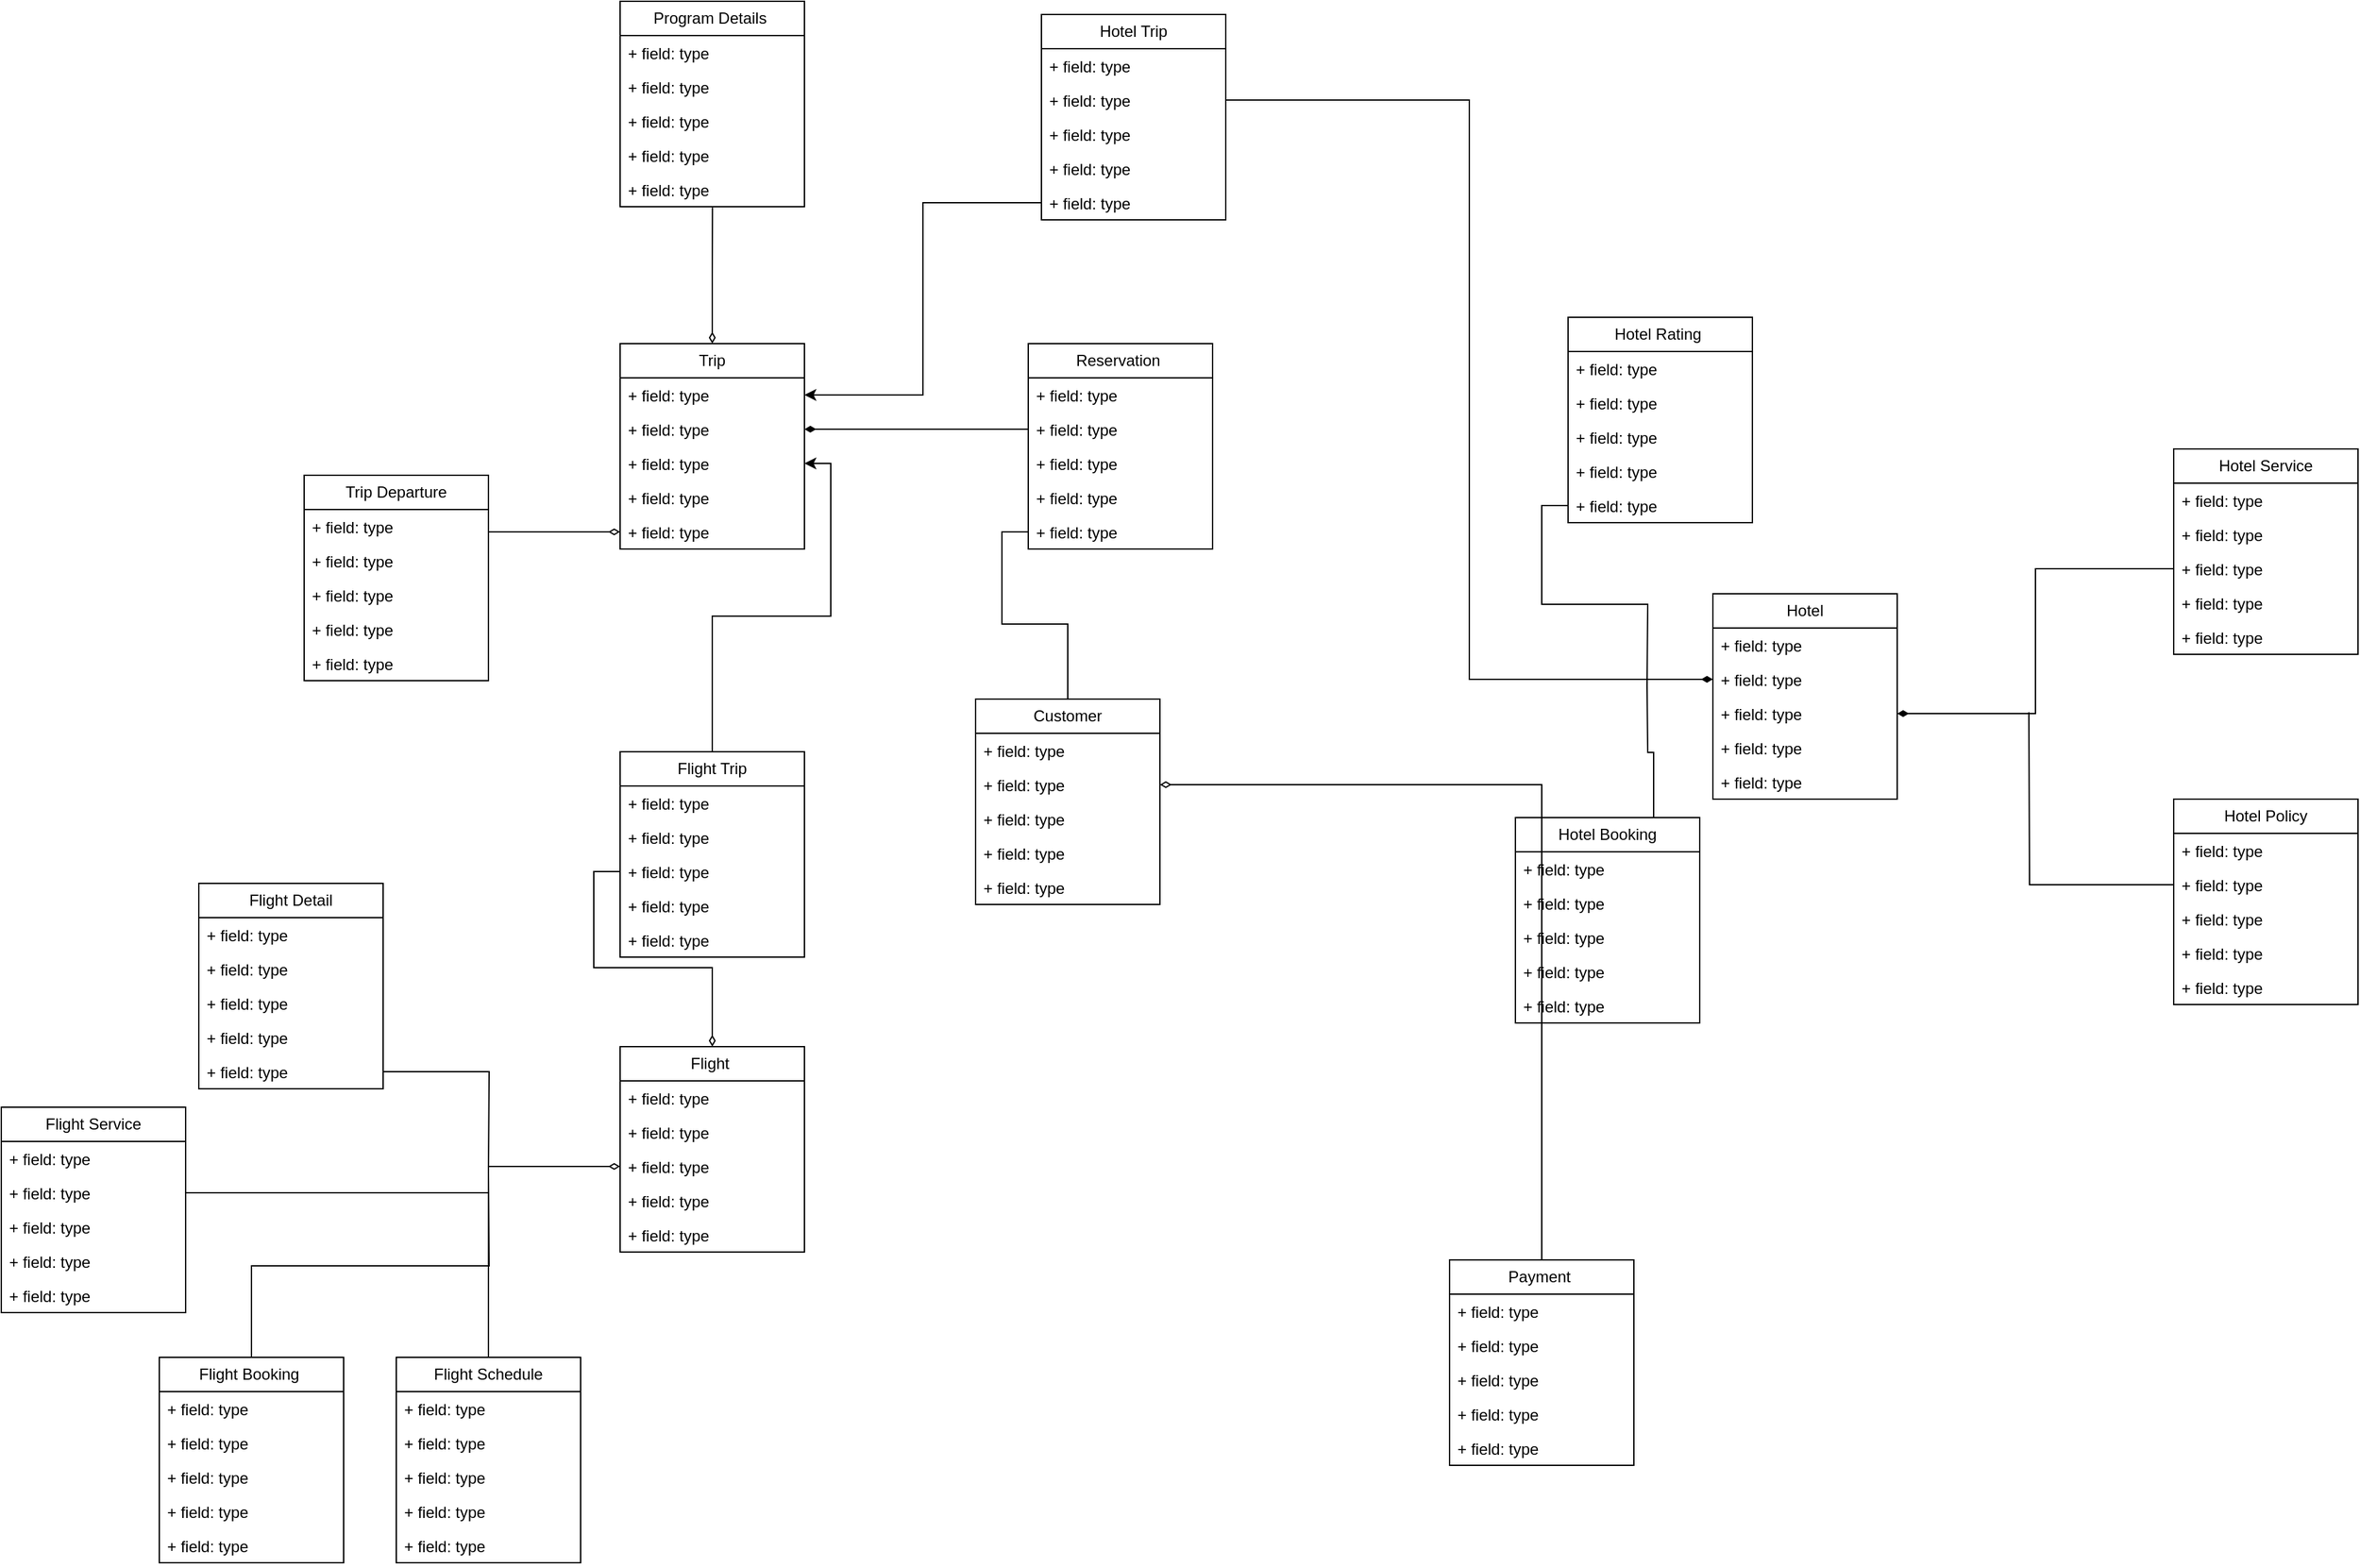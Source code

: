 <mxfile version="24.7.17">
  <diagram name="Page-1" id="XAzfdvRKxMqADVPigdxA">
    <mxGraphModel dx="4411" dy="1583" grid="1" gridSize="10" guides="1" tooltips="1" connect="1" arrows="1" fold="1" page="1" pageScale="1" pageWidth="850" pageHeight="1100" math="0" shadow="0">
      <root>
        <mxCell id="0" />
        <mxCell id="1" parent="0" />
        <mxCell id="RdfMwzU2SmDmF-A31WhD-36" style="edgeStyle=orthogonalEdgeStyle;rounded=0;orthogonalLoop=1;jettySize=auto;html=1;exitX=1;exitY=0.5;exitDx=0;exitDy=0;entryX=1;entryY=0.5;entryDx=0;entryDy=0;" parent="1" edge="1">
          <mxGeometry relative="1" as="geometry">
            <mxPoint x="190" y="120.0" as="targetPoint" />
            <Array as="points">
              <mxPoint x="560" y="300" />
              <mxPoint x="560" y="120" />
            </Array>
          </mxGeometry>
        </mxCell>
        <mxCell id="PqqIBDj1YlnKyvbkAwtZ-1" value="Hotel Rating&amp;nbsp;" style="swimlane;fontStyle=0;childLayout=stackLayout;horizontal=1;startSize=26;fillColor=none;horizontalStack=0;resizeParent=1;resizeParentMax=0;resizeLast=0;collapsible=1;marginBottom=0;whiteSpace=wrap;html=1;strokeColor=default;" parent="1" vertex="1">
          <mxGeometry x="70" y="390" width="140" height="156" as="geometry" />
        </mxCell>
        <mxCell id="PqqIBDj1YlnKyvbkAwtZ-2" value="+ field: type" style="text;strokeColor=none;fillColor=none;align=left;verticalAlign=top;spacingLeft=4;spacingRight=4;overflow=hidden;rotatable=0;points=[[0,0.5],[1,0.5]];portConstraint=eastwest;whiteSpace=wrap;html=1;" parent="PqqIBDj1YlnKyvbkAwtZ-1" vertex="1">
          <mxGeometry y="26" width="140" height="26" as="geometry" />
        </mxCell>
        <mxCell id="PqqIBDj1YlnKyvbkAwtZ-3" value="+ field: type" style="text;strokeColor=none;fillColor=none;align=left;verticalAlign=top;spacingLeft=4;spacingRight=4;overflow=hidden;rotatable=0;points=[[0,0.5],[1,0.5]];portConstraint=eastwest;whiteSpace=wrap;html=1;" parent="PqqIBDj1YlnKyvbkAwtZ-1" vertex="1">
          <mxGeometry y="52" width="140" height="26" as="geometry" />
        </mxCell>
        <mxCell id="PqqIBDj1YlnKyvbkAwtZ-4" value="+ field: type" style="text;strokeColor=none;fillColor=none;align=left;verticalAlign=top;spacingLeft=4;spacingRight=4;overflow=hidden;rotatable=0;points=[[0,0.5],[1,0.5]];portConstraint=eastwest;whiteSpace=wrap;html=1;" parent="PqqIBDj1YlnKyvbkAwtZ-1" vertex="1">
          <mxGeometry y="78" width="140" height="26" as="geometry" />
        </mxCell>
        <mxCell id="PqqIBDj1YlnKyvbkAwtZ-5" value="+ field: type" style="text;strokeColor=none;fillColor=none;align=left;verticalAlign=top;spacingLeft=4;spacingRight=4;overflow=hidden;rotatable=0;points=[[0,0.5],[1,0.5]];portConstraint=eastwest;whiteSpace=wrap;html=1;" parent="PqqIBDj1YlnKyvbkAwtZ-1" vertex="1">
          <mxGeometry y="104" width="140" height="26" as="geometry" />
        </mxCell>
        <mxCell id="PqqIBDj1YlnKyvbkAwtZ-122" style="edgeStyle=orthogonalEdgeStyle;rounded=0;orthogonalLoop=1;jettySize=auto;html=1;exitX=0;exitY=0.5;exitDx=0;exitDy=0;endArrow=none;endFill=0;jumpSize=3;endSize=4;startSize=5;" parent="PqqIBDj1YlnKyvbkAwtZ-1" source="PqqIBDj1YlnKyvbkAwtZ-7" edge="1">
          <mxGeometry relative="1" as="geometry">
            <mxPoint x="60" y="280" as="targetPoint" />
          </mxGeometry>
        </mxCell>
        <mxCell id="PqqIBDj1YlnKyvbkAwtZ-7" value="+ field: type" style="text;strokeColor=none;fillColor=none;align=left;verticalAlign=top;spacingLeft=4;spacingRight=4;overflow=hidden;rotatable=0;points=[[0,0.5],[1,0.5]];portConstraint=eastwest;whiteSpace=wrap;html=1;" parent="PqqIBDj1YlnKyvbkAwtZ-1" vertex="1">
          <mxGeometry y="130" width="140" height="26" as="geometry" />
        </mxCell>
        <mxCell id="BVlXWKhXn2M1NBHhUhzh-17" style="edgeStyle=orthogonalEdgeStyle;rounded=0;orthogonalLoop=1;jettySize=auto;html=1;exitX=0.5;exitY=0;exitDx=0;exitDy=0;entryX=0;entryY=0.5;entryDx=0;entryDy=0;endArrow=diamondThin;endFill=0;" edge="1" parent="1" source="PqqIBDj1YlnKyvbkAwtZ-8" target="PqqIBDj1YlnKyvbkAwtZ-53">
          <mxGeometry relative="1" as="geometry" />
        </mxCell>
        <mxCell id="PqqIBDj1YlnKyvbkAwtZ-8" value="Flight Schedule" style="swimlane;fontStyle=0;childLayout=stackLayout;horizontal=1;startSize=26;fillColor=none;horizontalStack=0;resizeParent=1;resizeParentMax=0;resizeLast=0;collapsible=1;marginBottom=0;whiteSpace=wrap;html=1;" parent="1" vertex="1">
          <mxGeometry x="-820" y="1180" width="140" height="156" as="geometry" />
        </mxCell>
        <mxCell id="PqqIBDj1YlnKyvbkAwtZ-9" value="+ field: type" style="text;strokeColor=none;fillColor=none;align=left;verticalAlign=top;spacingLeft=4;spacingRight=4;overflow=hidden;rotatable=0;points=[[0,0.5],[1,0.5]];portConstraint=eastwest;whiteSpace=wrap;html=1;" parent="PqqIBDj1YlnKyvbkAwtZ-8" vertex="1">
          <mxGeometry y="26" width="140" height="26" as="geometry" />
        </mxCell>
        <mxCell id="PqqIBDj1YlnKyvbkAwtZ-10" value="+ field: type" style="text;strokeColor=none;fillColor=none;align=left;verticalAlign=top;spacingLeft=4;spacingRight=4;overflow=hidden;rotatable=0;points=[[0,0.5],[1,0.5]];portConstraint=eastwest;whiteSpace=wrap;html=1;" parent="PqqIBDj1YlnKyvbkAwtZ-8" vertex="1">
          <mxGeometry y="52" width="140" height="26" as="geometry" />
        </mxCell>
        <mxCell id="PqqIBDj1YlnKyvbkAwtZ-11" value="+ field: type" style="text;strokeColor=none;fillColor=none;align=left;verticalAlign=top;spacingLeft=4;spacingRight=4;overflow=hidden;rotatable=0;points=[[0,0.5],[1,0.5]];portConstraint=eastwest;whiteSpace=wrap;html=1;" parent="PqqIBDj1YlnKyvbkAwtZ-8" vertex="1">
          <mxGeometry y="78" width="140" height="26" as="geometry" />
        </mxCell>
        <mxCell id="PqqIBDj1YlnKyvbkAwtZ-12" value="+ field: type" style="text;strokeColor=none;fillColor=none;align=left;verticalAlign=top;spacingLeft=4;spacingRight=4;overflow=hidden;rotatable=0;points=[[0,0.5],[1,0.5]];portConstraint=eastwest;whiteSpace=wrap;html=1;" parent="PqqIBDj1YlnKyvbkAwtZ-8" vertex="1">
          <mxGeometry y="104" width="140" height="26" as="geometry" />
        </mxCell>
        <mxCell id="PqqIBDj1YlnKyvbkAwtZ-13" value="+ field: type" style="text;strokeColor=none;fillColor=none;align=left;verticalAlign=top;spacingLeft=4;spacingRight=4;overflow=hidden;rotatable=0;points=[[0,0.5],[1,0.5]];portConstraint=eastwest;whiteSpace=wrap;html=1;" parent="PqqIBDj1YlnKyvbkAwtZ-8" vertex="1">
          <mxGeometry y="130" width="140" height="26" as="geometry" />
        </mxCell>
        <mxCell id="PqqIBDj1YlnKyvbkAwtZ-14" value="Hotel" style="swimlane;fontStyle=0;childLayout=stackLayout;horizontal=1;startSize=26;fillColor=none;horizontalStack=0;resizeParent=1;resizeParentMax=0;resizeLast=0;collapsible=1;marginBottom=0;whiteSpace=wrap;html=1;" parent="1" vertex="1">
          <mxGeometry x="180" y="600" width="140" height="156" as="geometry" />
        </mxCell>
        <mxCell id="PqqIBDj1YlnKyvbkAwtZ-15" value="+ field: type" style="text;strokeColor=none;fillColor=none;align=left;verticalAlign=top;spacingLeft=4;spacingRight=4;overflow=hidden;rotatable=0;points=[[0,0.5],[1,0.5]];portConstraint=eastwest;whiteSpace=wrap;html=1;" parent="PqqIBDj1YlnKyvbkAwtZ-14" vertex="1">
          <mxGeometry y="26" width="140" height="26" as="geometry" />
        </mxCell>
        <mxCell id="PqqIBDj1YlnKyvbkAwtZ-16" value="+ field: type" style="text;strokeColor=none;fillColor=none;align=left;verticalAlign=top;spacingLeft=4;spacingRight=4;overflow=hidden;rotatable=0;points=[[0,0.5],[1,0.5]];portConstraint=eastwest;whiteSpace=wrap;html=1;" parent="PqqIBDj1YlnKyvbkAwtZ-14" vertex="1">
          <mxGeometry y="52" width="140" height="26" as="geometry" />
        </mxCell>
        <mxCell id="PqqIBDj1YlnKyvbkAwtZ-17" value="+ field: type" style="text;strokeColor=none;fillColor=none;align=left;verticalAlign=top;spacingLeft=4;spacingRight=4;overflow=hidden;rotatable=0;points=[[0,0.5],[1,0.5]];portConstraint=eastwest;whiteSpace=wrap;html=1;" parent="PqqIBDj1YlnKyvbkAwtZ-14" vertex="1">
          <mxGeometry y="78" width="140" height="26" as="geometry" />
        </mxCell>
        <mxCell id="PqqIBDj1YlnKyvbkAwtZ-18" value="+ field: type" style="text;strokeColor=none;fillColor=none;align=left;verticalAlign=top;spacingLeft=4;spacingRight=4;overflow=hidden;rotatable=0;points=[[0,0.5],[1,0.5]];portConstraint=eastwest;whiteSpace=wrap;html=1;" parent="PqqIBDj1YlnKyvbkAwtZ-14" vertex="1">
          <mxGeometry y="104" width="140" height="26" as="geometry" />
        </mxCell>
        <mxCell id="PqqIBDj1YlnKyvbkAwtZ-19" value="+ field: type" style="text;strokeColor=none;fillColor=none;align=left;verticalAlign=top;spacingLeft=4;spacingRight=4;overflow=hidden;rotatable=0;points=[[0,0.5],[1,0.5]];portConstraint=eastwest;whiteSpace=wrap;html=1;" parent="PqqIBDj1YlnKyvbkAwtZ-14" vertex="1">
          <mxGeometry y="130" width="140" height="26" as="geometry" />
        </mxCell>
        <mxCell id="PqqIBDj1YlnKyvbkAwtZ-127" style="edgeStyle=orthogonalEdgeStyle;rounded=0;orthogonalLoop=1;jettySize=auto;html=1;entryX=1;entryY=0.5;entryDx=0;entryDy=0;endArrow=diamondThin;endFill=0;" parent="1" source="PqqIBDj1YlnKyvbkAwtZ-20" target="PqqIBDj1YlnKyvbkAwtZ-46" edge="1">
          <mxGeometry relative="1" as="geometry" />
        </mxCell>
        <mxCell id="PqqIBDj1YlnKyvbkAwtZ-20" value="Payment&amp;nbsp;" style="swimlane;fontStyle=0;childLayout=stackLayout;horizontal=1;startSize=26;fillColor=none;horizontalStack=0;resizeParent=1;resizeParentMax=0;resizeLast=0;collapsible=1;marginBottom=0;whiteSpace=wrap;html=1;" parent="1" vertex="1">
          <mxGeometry x="-20" y="1106" width="140" height="156" as="geometry" />
        </mxCell>
        <mxCell id="PqqIBDj1YlnKyvbkAwtZ-21" value="+ field: type" style="text;strokeColor=none;fillColor=none;align=left;verticalAlign=top;spacingLeft=4;spacingRight=4;overflow=hidden;rotatable=0;points=[[0,0.5],[1,0.5]];portConstraint=eastwest;whiteSpace=wrap;html=1;" parent="PqqIBDj1YlnKyvbkAwtZ-20" vertex="1">
          <mxGeometry y="26" width="140" height="26" as="geometry" />
        </mxCell>
        <mxCell id="PqqIBDj1YlnKyvbkAwtZ-22" value="+ field: type" style="text;strokeColor=none;fillColor=none;align=left;verticalAlign=top;spacingLeft=4;spacingRight=4;overflow=hidden;rotatable=0;points=[[0,0.5],[1,0.5]];portConstraint=eastwest;whiteSpace=wrap;html=1;" parent="PqqIBDj1YlnKyvbkAwtZ-20" vertex="1">
          <mxGeometry y="52" width="140" height="26" as="geometry" />
        </mxCell>
        <mxCell id="PqqIBDj1YlnKyvbkAwtZ-23" value="+ field: type" style="text;strokeColor=none;fillColor=none;align=left;verticalAlign=top;spacingLeft=4;spacingRight=4;overflow=hidden;rotatable=0;points=[[0,0.5],[1,0.5]];portConstraint=eastwest;whiteSpace=wrap;html=1;" parent="PqqIBDj1YlnKyvbkAwtZ-20" vertex="1">
          <mxGeometry y="78" width="140" height="26" as="geometry" />
        </mxCell>
        <mxCell id="PqqIBDj1YlnKyvbkAwtZ-24" value="+ field: type" style="text;strokeColor=none;fillColor=none;align=left;verticalAlign=top;spacingLeft=4;spacingRight=4;overflow=hidden;rotatable=0;points=[[0,0.5],[1,0.5]];portConstraint=eastwest;whiteSpace=wrap;html=1;" parent="PqqIBDj1YlnKyvbkAwtZ-20" vertex="1">
          <mxGeometry y="104" width="140" height="26" as="geometry" />
        </mxCell>
        <mxCell id="PqqIBDj1YlnKyvbkAwtZ-25" value="+ field: type" style="text;strokeColor=none;fillColor=none;align=left;verticalAlign=top;spacingLeft=4;spacingRight=4;overflow=hidden;rotatable=0;points=[[0,0.5],[1,0.5]];portConstraint=eastwest;whiteSpace=wrap;html=1;" parent="PqqIBDj1YlnKyvbkAwtZ-20" vertex="1">
          <mxGeometry y="130" width="140" height="26" as="geometry" />
        </mxCell>
        <mxCell id="PqqIBDj1YlnKyvbkAwtZ-26" value="Trip" style="swimlane;fontStyle=0;childLayout=stackLayout;horizontal=1;startSize=26;fillColor=none;horizontalStack=0;resizeParent=1;resizeParentMax=0;resizeLast=0;collapsible=1;marginBottom=0;whiteSpace=wrap;html=1;" parent="1" vertex="1">
          <mxGeometry x="-650" y="410" width="140" height="156" as="geometry" />
        </mxCell>
        <mxCell id="PqqIBDj1YlnKyvbkAwtZ-27" value="+ field: type" style="text;strokeColor=none;fillColor=none;align=left;verticalAlign=top;spacingLeft=4;spacingRight=4;overflow=hidden;rotatable=0;points=[[0,0.5],[1,0.5]];portConstraint=eastwest;whiteSpace=wrap;html=1;" parent="PqqIBDj1YlnKyvbkAwtZ-26" vertex="1">
          <mxGeometry y="26" width="140" height="26" as="geometry" />
        </mxCell>
        <mxCell id="PqqIBDj1YlnKyvbkAwtZ-28" value="+ field: type" style="text;strokeColor=none;fillColor=none;align=left;verticalAlign=top;spacingLeft=4;spacingRight=4;overflow=hidden;rotatable=0;points=[[0,0.5],[1,0.5]];portConstraint=eastwest;whiteSpace=wrap;html=1;" parent="PqqIBDj1YlnKyvbkAwtZ-26" vertex="1">
          <mxGeometry y="52" width="140" height="26" as="geometry" />
        </mxCell>
        <mxCell id="PqqIBDj1YlnKyvbkAwtZ-29" value="+ field: type" style="text;strokeColor=none;fillColor=none;align=left;verticalAlign=top;spacingLeft=4;spacingRight=4;overflow=hidden;rotatable=0;points=[[0,0.5],[1,0.5]];portConstraint=eastwest;whiteSpace=wrap;html=1;" parent="PqqIBDj1YlnKyvbkAwtZ-26" vertex="1">
          <mxGeometry y="78" width="140" height="26" as="geometry" />
        </mxCell>
        <mxCell id="PqqIBDj1YlnKyvbkAwtZ-30" value="+ field: type" style="text;strokeColor=none;fillColor=none;align=left;verticalAlign=top;spacingLeft=4;spacingRight=4;overflow=hidden;rotatable=0;points=[[0,0.5],[1,0.5]];portConstraint=eastwest;whiteSpace=wrap;html=1;" parent="PqqIBDj1YlnKyvbkAwtZ-26" vertex="1">
          <mxGeometry y="104" width="140" height="26" as="geometry" />
        </mxCell>
        <mxCell id="PqqIBDj1YlnKyvbkAwtZ-31" value="+ field: type" style="text;strokeColor=none;fillColor=none;align=left;verticalAlign=top;spacingLeft=4;spacingRight=4;overflow=hidden;rotatable=0;points=[[0,0.5],[1,0.5]];portConstraint=eastwest;whiteSpace=wrap;html=1;" parent="PqqIBDj1YlnKyvbkAwtZ-26" vertex="1">
          <mxGeometry y="130" width="140" height="26" as="geometry" />
        </mxCell>
        <mxCell id="PqqIBDj1YlnKyvbkAwtZ-32" value="Reservation&amp;nbsp;" style="swimlane;fontStyle=0;childLayout=stackLayout;horizontal=1;startSize=26;fillColor=none;horizontalStack=0;resizeParent=1;resizeParentMax=0;resizeLast=0;collapsible=1;marginBottom=0;whiteSpace=wrap;html=1;" parent="1" vertex="1">
          <mxGeometry x="-340" y="410" width="140" height="156" as="geometry" />
        </mxCell>
        <mxCell id="PqqIBDj1YlnKyvbkAwtZ-33" value="+ field: type" style="text;strokeColor=none;fillColor=none;align=left;verticalAlign=top;spacingLeft=4;spacingRight=4;overflow=hidden;rotatable=0;points=[[0,0.5],[1,0.5]];portConstraint=eastwest;whiteSpace=wrap;html=1;" parent="PqqIBDj1YlnKyvbkAwtZ-32" vertex="1">
          <mxGeometry y="26" width="140" height="26" as="geometry" />
        </mxCell>
        <mxCell id="PqqIBDj1YlnKyvbkAwtZ-34" value="+ field: type" style="text;strokeColor=none;fillColor=none;align=left;verticalAlign=top;spacingLeft=4;spacingRight=4;overflow=hidden;rotatable=0;points=[[0,0.5],[1,0.5]];portConstraint=eastwest;whiteSpace=wrap;html=1;" parent="PqqIBDj1YlnKyvbkAwtZ-32" vertex="1">
          <mxGeometry y="52" width="140" height="26" as="geometry" />
        </mxCell>
        <mxCell id="PqqIBDj1YlnKyvbkAwtZ-35" value="+ field: type" style="text;strokeColor=none;fillColor=none;align=left;verticalAlign=top;spacingLeft=4;spacingRight=4;overflow=hidden;rotatable=0;points=[[0,0.5],[1,0.5]];portConstraint=eastwest;whiteSpace=wrap;html=1;" parent="PqqIBDj1YlnKyvbkAwtZ-32" vertex="1">
          <mxGeometry y="78" width="140" height="26" as="geometry" />
        </mxCell>
        <mxCell id="PqqIBDj1YlnKyvbkAwtZ-36" value="+ field: type" style="text;strokeColor=none;fillColor=none;align=left;verticalAlign=top;spacingLeft=4;spacingRight=4;overflow=hidden;rotatable=0;points=[[0,0.5],[1,0.5]];portConstraint=eastwest;whiteSpace=wrap;html=1;" parent="PqqIBDj1YlnKyvbkAwtZ-32" vertex="1">
          <mxGeometry y="104" width="140" height="26" as="geometry" />
        </mxCell>
        <mxCell id="PqqIBDj1YlnKyvbkAwtZ-37" value="+ field: type" style="text;strokeColor=none;fillColor=none;align=left;verticalAlign=top;spacingLeft=4;spacingRight=4;overflow=hidden;rotatable=0;points=[[0,0.5],[1,0.5]];portConstraint=eastwest;whiteSpace=wrap;html=1;" parent="PqqIBDj1YlnKyvbkAwtZ-32" vertex="1">
          <mxGeometry y="130" width="140" height="26" as="geometry" />
        </mxCell>
        <mxCell id="PqqIBDj1YlnKyvbkAwtZ-38" value="Program Details&amp;nbsp;" style="swimlane;fontStyle=0;childLayout=stackLayout;horizontal=1;startSize=26;fillColor=none;horizontalStack=0;resizeParent=1;resizeParentMax=0;resizeLast=0;collapsible=1;marginBottom=0;whiteSpace=wrap;html=1;" parent="1" vertex="1">
          <mxGeometry x="-650" y="150" width="140" height="156" as="geometry" />
        </mxCell>
        <mxCell id="PqqIBDj1YlnKyvbkAwtZ-39" value="+ field: type" style="text;strokeColor=none;fillColor=none;align=left;verticalAlign=top;spacingLeft=4;spacingRight=4;overflow=hidden;rotatable=0;points=[[0,0.5],[1,0.5]];portConstraint=eastwest;whiteSpace=wrap;html=1;" parent="PqqIBDj1YlnKyvbkAwtZ-38" vertex="1">
          <mxGeometry y="26" width="140" height="26" as="geometry" />
        </mxCell>
        <mxCell id="PqqIBDj1YlnKyvbkAwtZ-40" value="+ field: type" style="text;strokeColor=none;fillColor=none;align=left;verticalAlign=top;spacingLeft=4;spacingRight=4;overflow=hidden;rotatable=0;points=[[0,0.5],[1,0.5]];portConstraint=eastwest;whiteSpace=wrap;html=1;" parent="PqqIBDj1YlnKyvbkAwtZ-38" vertex="1">
          <mxGeometry y="52" width="140" height="26" as="geometry" />
        </mxCell>
        <mxCell id="PqqIBDj1YlnKyvbkAwtZ-41" value="+ field: type" style="text;strokeColor=none;fillColor=none;align=left;verticalAlign=top;spacingLeft=4;spacingRight=4;overflow=hidden;rotatable=0;points=[[0,0.5],[1,0.5]];portConstraint=eastwest;whiteSpace=wrap;html=1;" parent="PqqIBDj1YlnKyvbkAwtZ-38" vertex="1">
          <mxGeometry y="78" width="140" height="26" as="geometry" />
        </mxCell>
        <mxCell id="PqqIBDj1YlnKyvbkAwtZ-42" value="+ field: type" style="text;strokeColor=none;fillColor=none;align=left;verticalAlign=top;spacingLeft=4;spacingRight=4;overflow=hidden;rotatable=0;points=[[0,0.5],[1,0.5]];portConstraint=eastwest;whiteSpace=wrap;html=1;" parent="PqqIBDj1YlnKyvbkAwtZ-38" vertex="1">
          <mxGeometry y="104" width="140" height="26" as="geometry" />
        </mxCell>
        <mxCell id="PqqIBDj1YlnKyvbkAwtZ-43" value="+ field: type" style="text;strokeColor=none;fillColor=none;align=left;verticalAlign=top;spacingLeft=4;spacingRight=4;overflow=hidden;rotatable=0;points=[[0,0.5],[1,0.5]];portConstraint=eastwest;whiteSpace=wrap;html=1;" parent="PqqIBDj1YlnKyvbkAwtZ-38" vertex="1">
          <mxGeometry y="130" width="140" height="26" as="geometry" />
        </mxCell>
        <mxCell id="PqqIBDj1YlnKyvbkAwtZ-44" value="Customer" style="swimlane;fontStyle=0;childLayout=stackLayout;horizontal=1;startSize=26;fillColor=none;horizontalStack=0;resizeParent=1;resizeParentMax=0;resizeLast=0;collapsible=1;marginBottom=0;whiteSpace=wrap;html=1;" parent="1" vertex="1">
          <mxGeometry x="-380" y="680" width="140" height="156" as="geometry" />
        </mxCell>
        <mxCell id="PqqIBDj1YlnKyvbkAwtZ-45" value="+ field: type" style="text;strokeColor=none;fillColor=none;align=left;verticalAlign=top;spacingLeft=4;spacingRight=4;overflow=hidden;rotatable=0;points=[[0,0.5],[1,0.5]];portConstraint=eastwest;whiteSpace=wrap;html=1;" parent="PqqIBDj1YlnKyvbkAwtZ-44" vertex="1">
          <mxGeometry y="26" width="140" height="26" as="geometry" />
        </mxCell>
        <mxCell id="PqqIBDj1YlnKyvbkAwtZ-46" value="+ field: type" style="text;strokeColor=none;fillColor=none;align=left;verticalAlign=top;spacingLeft=4;spacingRight=4;overflow=hidden;rotatable=0;points=[[0,0.5],[1,0.5]];portConstraint=eastwest;whiteSpace=wrap;html=1;" parent="PqqIBDj1YlnKyvbkAwtZ-44" vertex="1">
          <mxGeometry y="52" width="140" height="26" as="geometry" />
        </mxCell>
        <mxCell id="PqqIBDj1YlnKyvbkAwtZ-47" value="+ field: type" style="text;strokeColor=none;fillColor=none;align=left;verticalAlign=top;spacingLeft=4;spacingRight=4;overflow=hidden;rotatable=0;points=[[0,0.5],[1,0.5]];portConstraint=eastwest;whiteSpace=wrap;html=1;" parent="PqqIBDj1YlnKyvbkAwtZ-44" vertex="1">
          <mxGeometry y="78" width="140" height="26" as="geometry" />
        </mxCell>
        <mxCell id="PqqIBDj1YlnKyvbkAwtZ-48" value="+ field: type" style="text;strokeColor=none;fillColor=none;align=left;verticalAlign=top;spacingLeft=4;spacingRight=4;overflow=hidden;rotatable=0;points=[[0,0.5],[1,0.5]];portConstraint=eastwest;whiteSpace=wrap;html=1;" parent="PqqIBDj1YlnKyvbkAwtZ-44" vertex="1">
          <mxGeometry y="104" width="140" height="26" as="geometry" />
        </mxCell>
        <mxCell id="PqqIBDj1YlnKyvbkAwtZ-49" value="+ field: type" style="text;strokeColor=none;fillColor=none;align=left;verticalAlign=top;spacingLeft=4;spacingRight=4;overflow=hidden;rotatable=0;points=[[0,0.5],[1,0.5]];portConstraint=eastwest;whiteSpace=wrap;html=1;" parent="PqqIBDj1YlnKyvbkAwtZ-44" vertex="1">
          <mxGeometry y="130" width="140" height="26" as="geometry" />
        </mxCell>
        <mxCell id="PqqIBDj1YlnKyvbkAwtZ-50" value="Flight&amp;nbsp;" style="swimlane;fontStyle=0;childLayout=stackLayout;horizontal=1;startSize=26;fillColor=none;horizontalStack=0;resizeParent=1;resizeParentMax=0;resizeLast=0;collapsible=1;marginBottom=0;whiteSpace=wrap;html=1;" parent="1" vertex="1">
          <mxGeometry x="-650" y="944" width="140" height="156" as="geometry" />
        </mxCell>
        <mxCell id="PqqIBDj1YlnKyvbkAwtZ-51" value="+ field: type" style="text;strokeColor=none;fillColor=none;align=left;verticalAlign=top;spacingLeft=4;spacingRight=4;overflow=hidden;rotatable=0;points=[[0,0.5],[1,0.5]];portConstraint=eastwest;whiteSpace=wrap;html=1;" parent="PqqIBDj1YlnKyvbkAwtZ-50" vertex="1">
          <mxGeometry y="26" width="140" height="26" as="geometry" />
        </mxCell>
        <mxCell id="PqqIBDj1YlnKyvbkAwtZ-52" value="+ field: type" style="text;strokeColor=none;fillColor=none;align=left;verticalAlign=top;spacingLeft=4;spacingRight=4;overflow=hidden;rotatable=0;points=[[0,0.5],[1,0.5]];portConstraint=eastwest;whiteSpace=wrap;html=1;" parent="PqqIBDj1YlnKyvbkAwtZ-50" vertex="1">
          <mxGeometry y="52" width="140" height="26" as="geometry" />
        </mxCell>
        <mxCell id="PqqIBDj1YlnKyvbkAwtZ-53" value="+ field: type" style="text;strokeColor=none;fillColor=none;align=left;verticalAlign=top;spacingLeft=4;spacingRight=4;overflow=hidden;rotatable=0;points=[[0,0.5],[1,0.5]];portConstraint=eastwest;whiteSpace=wrap;html=1;" parent="PqqIBDj1YlnKyvbkAwtZ-50" vertex="1">
          <mxGeometry y="78" width="140" height="26" as="geometry" />
        </mxCell>
        <mxCell id="PqqIBDj1YlnKyvbkAwtZ-54" value="+ field: type" style="text;strokeColor=none;fillColor=none;align=left;verticalAlign=top;spacingLeft=4;spacingRight=4;overflow=hidden;rotatable=0;points=[[0,0.5],[1,0.5]];portConstraint=eastwest;whiteSpace=wrap;html=1;" parent="PqqIBDj1YlnKyvbkAwtZ-50" vertex="1">
          <mxGeometry y="104" width="140" height="26" as="geometry" />
        </mxCell>
        <mxCell id="PqqIBDj1YlnKyvbkAwtZ-55" value="+ field: type" style="text;strokeColor=none;fillColor=none;align=left;verticalAlign=top;spacingLeft=4;spacingRight=4;overflow=hidden;rotatable=0;points=[[0,0.5],[1,0.5]];portConstraint=eastwest;whiteSpace=wrap;html=1;" parent="PqqIBDj1YlnKyvbkAwtZ-50" vertex="1">
          <mxGeometry y="130" width="140" height="26" as="geometry" />
        </mxCell>
        <mxCell id="PqqIBDj1YlnKyvbkAwtZ-56" value="Flight Service" style="swimlane;fontStyle=0;childLayout=stackLayout;horizontal=1;startSize=26;fillColor=none;horizontalStack=0;resizeParent=1;resizeParentMax=0;resizeLast=0;collapsible=1;marginBottom=0;whiteSpace=wrap;html=1;" parent="1" vertex="1">
          <mxGeometry x="-1120" y="990" width="140" height="156" as="geometry" />
        </mxCell>
        <mxCell id="PqqIBDj1YlnKyvbkAwtZ-57" value="+ field: type" style="text;strokeColor=none;fillColor=none;align=left;verticalAlign=top;spacingLeft=4;spacingRight=4;overflow=hidden;rotatable=0;points=[[0,0.5],[1,0.5]];portConstraint=eastwest;whiteSpace=wrap;html=1;" parent="PqqIBDj1YlnKyvbkAwtZ-56" vertex="1">
          <mxGeometry y="26" width="140" height="26" as="geometry" />
        </mxCell>
        <mxCell id="BVlXWKhXn2M1NBHhUhzh-26" style="edgeStyle=orthogonalEdgeStyle;rounded=0;orthogonalLoop=1;jettySize=auto;html=1;exitX=1;exitY=0.5;exitDx=0;exitDy=0;endArrow=none;endFill=0;" edge="1" parent="PqqIBDj1YlnKyvbkAwtZ-56" source="PqqIBDj1YlnKyvbkAwtZ-58">
          <mxGeometry relative="1" as="geometry">
            <mxPoint x="370" y="65" as="targetPoint" />
          </mxGeometry>
        </mxCell>
        <mxCell id="PqqIBDj1YlnKyvbkAwtZ-58" value="+ field: type" style="text;strokeColor=none;fillColor=none;align=left;verticalAlign=top;spacingLeft=4;spacingRight=4;overflow=hidden;rotatable=0;points=[[0,0.5],[1,0.5]];portConstraint=eastwest;whiteSpace=wrap;html=1;" parent="PqqIBDj1YlnKyvbkAwtZ-56" vertex="1">
          <mxGeometry y="52" width="140" height="26" as="geometry" />
        </mxCell>
        <mxCell id="PqqIBDj1YlnKyvbkAwtZ-59" value="+ field: type" style="text;strokeColor=none;fillColor=none;align=left;verticalAlign=top;spacingLeft=4;spacingRight=4;overflow=hidden;rotatable=0;points=[[0,0.5],[1,0.5]];portConstraint=eastwest;whiteSpace=wrap;html=1;" parent="PqqIBDj1YlnKyvbkAwtZ-56" vertex="1">
          <mxGeometry y="78" width="140" height="26" as="geometry" />
        </mxCell>
        <mxCell id="PqqIBDj1YlnKyvbkAwtZ-60" value="+ field: type" style="text;strokeColor=none;fillColor=none;align=left;verticalAlign=top;spacingLeft=4;spacingRight=4;overflow=hidden;rotatable=0;points=[[0,0.5],[1,0.5]];portConstraint=eastwest;whiteSpace=wrap;html=1;" parent="PqqIBDj1YlnKyvbkAwtZ-56" vertex="1">
          <mxGeometry y="104" width="140" height="26" as="geometry" />
        </mxCell>
        <mxCell id="PqqIBDj1YlnKyvbkAwtZ-61" value="+ field: type" style="text;strokeColor=none;fillColor=none;align=left;verticalAlign=top;spacingLeft=4;spacingRight=4;overflow=hidden;rotatable=0;points=[[0,0.5],[1,0.5]];portConstraint=eastwest;whiteSpace=wrap;html=1;" parent="PqqIBDj1YlnKyvbkAwtZ-56" vertex="1">
          <mxGeometry y="130" width="140" height="26" as="geometry" />
        </mxCell>
        <mxCell id="PqqIBDj1YlnKyvbkAwtZ-62" value="Hotel Policy" style="swimlane;fontStyle=0;childLayout=stackLayout;horizontal=1;startSize=26;fillColor=none;horizontalStack=0;resizeParent=1;resizeParentMax=0;resizeLast=0;collapsible=1;marginBottom=0;whiteSpace=wrap;html=1;" parent="1" vertex="1">
          <mxGeometry x="530" y="756" width="140" height="156" as="geometry" />
        </mxCell>
        <mxCell id="PqqIBDj1YlnKyvbkAwtZ-63" value="+ field: type" style="text;strokeColor=none;fillColor=none;align=left;verticalAlign=top;spacingLeft=4;spacingRight=4;overflow=hidden;rotatable=0;points=[[0,0.5],[1,0.5]];portConstraint=eastwest;whiteSpace=wrap;html=1;" parent="PqqIBDj1YlnKyvbkAwtZ-62" vertex="1">
          <mxGeometry y="26" width="140" height="26" as="geometry" />
        </mxCell>
        <mxCell id="PqqIBDj1YlnKyvbkAwtZ-64" value="+ field: type" style="text;strokeColor=none;fillColor=none;align=left;verticalAlign=top;spacingLeft=4;spacingRight=4;overflow=hidden;rotatable=0;points=[[0,0.5],[1,0.5]];portConstraint=eastwest;whiteSpace=wrap;html=1;" parent="PqqIBDj1YlnKyvbkAwtZ-62" vertex="1">
          <mxGeometry y="52" width="140" height="26" as="geometry" />
        </mxCell>
        <mxCell id="PqqIBDj1YlnKyvbkAwtZ-65" value="+ field: type" style="text;strokeColor=none;fillColor=none;align=left;verticalAlign=top;spacingLeft=4;spacingRight=4;overflow=hidden;rotatable=0;points=[[0,0.5],[1,0.5]];portConstraint=eastwest;whiteSpace=wrap;html=1;" parent="PqqIBDj1YlnKyvbkAwtZ-62" vertex="1">
          <mxGeometry y="78" width="140" height="26" as="geometry" />
        </mxCell>
        <mxCell id="PqqIBDj1YlnKyvbkAwtZ-66" value="+ field: type" style="text;strokeColor=none;fillColor=none;align=left;verticalAlign=top;spacingLeft=4;spacingRight=4;overflow=hidden;rotatable=0;points=[[0,0.5],[1,0.5]];portConstraint=eastwest;whiteSpace=wrap;html=1;" parent="PqqIBDj1YlnKyvbkAwtZ-62" vertex="1">
          <mxGeometry y="104" width="140" height="26" as="geometry" />
        </mxCell>
        <mxCell id="PqqIBDj1YlnKyvbkAwtZ-67" value="+ field: type" style="text;strokeColor=none;fillColor=none;align=left;verticalAlign=top;spacingLeft=4;spacingRight=4;overflow=hidden;rotatable=0;points=[[0,0.5],[1,0.5]];portConstraint=eastwest;whiteSpace=wrap;html=1;" parent="PqqIBDj1YlnKyvbkAwtZ-62" vertex="1">
          <mxGeometry y="130" width="140" height="26" as="geometry" />
        </mxCell>
        <mxCell id="PqqIBDj1YlnKyvbkAwtZ-68" value="Hotel Service" style="swimlane;fontStyle=0;childLayout=stackLayout;horizontal=1;startSize=26;fillColor=none;horizontalStack=0;resizeParent=1;resizeParentMax=0;resizeLast=0;collapsible=1;marginBottom=0;whiteSpace=wrap;html=1;" parent="1" vertex="1">
          <mxGeometry x="530" y="490" width="140" height="156" as="geometry" />
        </mxCell>
        <mxCell id="PqqIBDj1YlnKyvbkAwtZ-69" value="+ field: type" style="text;strokeColor=none;fillColor=none;align=left;verticalAlign=top;spacingLeft=4;spacingRight=4;overflow=hidden;rotatable=0;points=[[0,0.5],[1,0.5]];portConstraint=eastwest;whiteSpace=wrap;html=1;" parent="PqqIBDj1YlnKyvbkAwtZ-68" vertex="1">
          <mxGeometry y="26" width="140" height="26" as="geometry" />
        </mxCell>
        <mxCell id="PqqIBDj1YlnKyvbkAwtZ-70" value="+ field: type" style="text;strokeColor=none;fillColor=none;align=left;verticalAlign=top;spacingLeft=4;spacingRight=4;overflow=hidden;rotatable=0;points=[[0,0.5],[1,0.5]];portConstraint=eastwest;whiteSpace=wrap;html=1;" parent="PqqIBDj1YlnKyvbkAwtZ-68" vertex="1">
          <mxGeometry y="52" width="140" height="26" as="geometry" />
        </mxCell>
        <mxCell id="PqqIBDj1YlnKyvbkAwtZ-71" value="+ field: type" style="text;strokeColor=none;fillColor=none;align=left;verticalAlign=top;spacingLeft=4;spacingRight=4;overflow=hidden;rotatable=0;points=[[0,0.5],[1,0.5]];portConstraint=eastwest;whiteSpace=wrap;html=1;" parent="PqqIBDj1YlnKyvbkAwtZ-68" vertex="1">
          <mxGeometry y="78" width="140" height="26" as="geometry" />
        </mxCell>
        <mxCell id="PqqIBDj1YlnKyvbkAwtZ-72" value="+ field: type" style="text;strokeColor=none;fillColor=none;align=left;verticalAlign=top;spacingLeft=4;spacingRight=4;overflow=hidden;rotatable=0;points=[[0,0.5],[1,0.5]];portConstraint=eastwest;whiteSpace=wrap;html=1;" parent="PqqIBDj1YlnKyvbkAwtZ-68" vertex="1">
          <mxGeometry y="104" width="140" height="26" as="geometry" />
        </mxCell>
        <mxCell id="PqqIBDj1YlnKyvbkAwtZ-73" value="+ field: type" style="text;strokeColor=none;fillColor=none;align=left;verticalAlign=top;spacingLeft=4;spacingRight=4;overflow=hidden;rotatable=0;points=[[0,0.5],[1,0.5]];portConstraint=eastwest;whiteSpace=wrap;html=1;" parent="PqqIBDj1YlnKyvbkAwtZ-68" vertex="1">
          <mxGeometry y="130" width="140" height="26" as="geometry" />
        </mxCell>
        <mxCell id="PqqIBDj1YlnKyvbkAwtZ-125" style="edgeStyle=orthogonalEdgeStyle;rounded=0;orthogonalLoop=1;jettySize=auto;html=1;endArrow=none;endFill=0;exitX=0.75;exitY=0;exitDx=0;exitDy=0;" parent="1" source="PqqIBDj1YlnKyvbkAwtZ-74" edge="1">
          <mxGeometry relative="1" as="geometry">
            <mxPoint x="130" y="670" as="targetPoint" />
          </mxGeometry>
        </mxCell>
        <mxCell id="PqqIBDj1YlnKyvbkAwtZ-74" value="Hotel Booking" style="swimlane;fontStyle=0;childLayout=stackLayout;horizontal=1;startSize=26;fillColor=none;horizontalStack=0;resizeParent=1;resizeParentMax=0;resizeLast=0;collapsible=1;marginBottom=0;whiteSpace=wrap;html=1;" parent="1" vertex="1">
          <mxGeometry x="30" y="770" width="140" height="156" as="geometry" />
        </mxCell>
        <mxCell id="PqqIBDj1YlnKyvbkAwtZ-75" value="+ field: type" style="text;strokeColor=none;fillColor=none;align=left;verticalAlign=top;spacingLeft=4;spacingRight=4;overflow=hidden;rotatable=0;points=[[0,0.5],[1,0.5]];portConstraint=eastwest;whiteSpace=wrap;html=1;" parent="PqqIBDj1YlnKyvbkAwtZ-74" vertex="1">
          <mxGeometry y="26" width="140" height="26" as="geometry" />
        </mxCell>
        <mxCell id="PqqIBDj1YlnKyvbkAwtZ-76" value="+ field: type" style="text;strokeColor=none;fillColor=none;align=left;verticalAlign=top;spacingLeft=4;spacingRight=4;overflow=hidden;rotatable=0;points=[[0,0.5],[1,0.5]];portConstraint=eastwest;whiteSpace=wrap;html=1;" parent="PqqIBDj1YlnKyvbkAwtZ-74" vertex="1">
          <mxGeometry y="52" width="140" height="26" as="geometry" />
        </mxCell>
        <mxCell id="PqqIBDj1YlnKyvbkAwtZ-77" value="+ field: type" style="text;strokeColor=none;fillColor=none;align=left;verticalAlign=top;spacingLeft=4;spacingRight=4;overflow=hidden;rotatable=0;points=[[0,0.5],[1,0.5]];portConstraint=eastwest;whiteSpace=wrap;html=1;" parent="PqqIBDj1YlnKyvbkAwtZ-74" vertex="1">
          <mxGeometry y="78" width="140" height="26" as="geometry" />
        </mxCell>
        <mxCell id="PqqIBDj1YlnKyvbkAwtZ-78" value="+ field: type" style="text;strokeColor=none;fillColor=none;align=left;verticalAlign=top;spacingLeft=4;spacingRight=4;overflow=hidden;rotatable=0;points=[[0,0.5],[1,0.5]];portConstraint=eastwest;whiteSpace=wrap;html=1;" parent="PqqIBDj1YlnKyvbkAwtZ-74" vertex="1">
          <mxGeometry y="104" width="140" height="26" as="geometry" />
        </mxCell>
        <mxCell id="PqqIBDj1YlnKyvbkAwtZ-79" value="+ field: type" style="text;strokeColor=none;fillColor=none;align=left;verticalAlign=top;spacingLeft=4;spacingRight=4;overflow=hidden;rotatable=0;points=[[0,0.5],[1,0.5]];portConstraint=eastwest;whiteSpace=wrap;html=1;" parent="PqqIBDj1YlnKyvbkAwtZ-74" vertex="1">
          <mxGeometry y="130" width="140" height="26" as="geometry" />
        </mxCell>
        <mxCell id="PqqIBDj1YlnKyvbkAwtZ-80" value="Hotel Trip" style="swimlane;fontStyle=0;childLayout=stackLayout;horizontal=1;startSize=26;fillColor=none;horizontalStack=0;resizeParent=1;resizeParentMax=0;resizeLast=0;collapsible=1;marginBottom=0;whiteSpace=wrap;html=1;" parent="1" vertex="1">
          <mxGeometry x="-330" y="160" width="140" height="156" as="geometry" />
        </mxCell>
        <mxCell id="PqqIBDj1YlnKyvbkAwtZ-81" value="+ field: type" style="text;strokeColor=none;fillColor=none;align=left;verticalAlign=top;spacingLeft=4;spacingRight=4;overflow=hidden;rotatable=0;points=[[0,0.5],[1,0.5]];portConstraint=eastwest;whiteSpace=wrap;html=1;" parent="PqqIBDj1YlnKyvbkAwtZ-80" vertex="1">
          <mxGeometry y="26" width="140" height="26" as="geometry" />
        </mxCell>
        <mxCell id="PqqIBDj1YlnKyvbkAwtZ-82" value="+ field: type" style="text;strokeColor=none;fillColor=none;align=left;verticalAlign=top;spacingLeft=4;spacingRight=4;overflow=hidden;rotatable=0;points=[[0,0.5],[1,0.5]];portConstraint=eastwest;whiteSpace=wrap;html=1;" parent="PqqIBDj1YlnKyvbkAwtZ-80" vertex="1">
          <mxGeometry y="52" width="140" height="26" as="geometry" />
        </mxCell>
        <mxCell id="PqqIBDj1YlnKyvbkAwtZ-83" value="+ field: type" style="text;strokeColor=none;fillColor=none;align=left;verticalAlign=top;spacingLeft=4;spacingRight=4;overflow=hidden;rotatable=0;points=[[0,0.5],[1,0.5]];portConstraint=eastwest;whiteSpace=wrap;html=1;" parent="PqqIBDj1YlnKyvbkAwtZ-80" vertex="1">
          <mxGeometry y="78" width="140" height="26" as="geometry" />
        </mxCell>
        <mxCell id="PqqIBDj1YlnKyvbkAwtZ-84" value="+ field: type" style="text;strokeColor=none;fillColor=none;align=left;verticalAlign=top;spacingLeft=4;spacingRight=4;overflow=hidden;rotatable=0;points=[[0,0.5],[1,0.5]];portConstraint=eastwest;whiteSpace=wrap;html=1;" parent="PqqIBDj1YlnKyvbkAwtZ-80" vertex="1">
          <mxGeometry y="104" width="140" height="26" as="geometry" />
        </mxCell>
        <mxCell id="PqqIBDj1YlnKyvbkAwtZ-85" value="+ field: type" style="text;strokeColor=none;fillColor=none;align=left;verticalAlign=top;spacingLeft=4;spacingRight=4;overflow=hidden;rotatable=0;points=[[0,0.5],[1,0.5]];portConstraint=eastwest;whiteSpace=wrap;html=1;" parent="PqqIBDj1YlnKyvbkAwtZ-80" vertex="1">
          <mxGeometry y="130" width="140" height="26" as="geometry" />
        </mxCell>
        <mxCell id="PqqIBDj1YlnKyvbkAwtZ-117" style="edgeStyle=orthogonalEdgeStyle;rounded=0;orthogonalLoop=1;jettySize=auto;html=1;exitX=1;exitY=0.5;exitDx=0;exitDy=0;entryX=0;entryY=0.5;entryDx=0;entryDy=0;endArrow=diamondThin;endFill=0;" parent="1" source="PqqIBDj1YlnKyvbkAwtZ-87" target="PqqIBDj1YlnKyvbkAwtZ-31" edge="1">
          <mxGeometry relative="1" as="geometry">
            <Array as="points">
              <mxPoint x="-750" y="553" />
            </Array>
          </mxGeometry>
        </mxCell>
        <mxCell id="PqqIBDj1YlnKyvbkAwtZ-86" value="Trip Departure" style="swimlane;fontStyle=0;childLayout=stackLayout;horizontal=1;startSize=26;fillColor=none;horizontalStack=0;resizeParent=1;resizeParentMax=0;resizeLast=0;collapsible=1;marginBottom=0;whiteSpace=wrap;html=1;" parent="1" vertex="1">
          <mxGeometry x="-890" y="510" width="140" height="156" as="geometry" />
        </mxCell>
        <mxCell id="PqqIBDj1YlnKyvbkAwtZ-87" value="+ field: type" style="text;strokeColor=none;fillColor=none;align=left;verticalAlign=top;spacingLeft=4;spacingRight=4;overflow=hidden;rotatable=0;points=[[0,0.5],[1,0.5]];portConstraint=eastwest;whiteSpace=wrap;html=1;" parent="PqqIBDj1YlnKyvbkAwtZ-86" vertex="1">
          <mxGeometry y="26" width="140" height="26" as="geometry" />
        </mxCell>
        <mxCell id="PqqIBDj1YlnKyvbkAwtZ-88" value="+ field: type" style="text;strokeColor=none;fillColor=none;align=left;verticalAlign=top;spacingLeft=4;spacingRight=4;overflow=hidden;rotatable=0;points=[[0,0.5],[1,0.5]];portConstraint=eastwest;whiteSpace=wrap;html=1;" parent="PqqIBDj1YlnKyvbkAwtZ-86" vertex="1">
          <mxGeometry y="52" width="140" height="26" as="geometry" />
        </mxCell>
        <mxCell id="PqqIBDj1YlnKyvbkAwtZ-89" value="+ field: type" style="text;strokeColor=none;fillColor=none;align=left;verticalAlign=top;spacingLeft=4;spacingRight=4;overflow=hidden;rotatable=0;points=[[0,0.5],[1,0.5]];portConstraint=eastwest;whiteSpace=wrap;html=1;" parent="PqqIBDj1YlnKyvbkAwtZ-86" vertex="1">
          <mxGeometry y="78" width="140" height="26" as="geometry" />
        </mxCell>
        <mxCell id="PqqIBDj1YlnKyvbkAwtZ-90" value="+ field: type" style="text;strokeColor=none;fillColor=none;align=left;verticalAlign=top;spacingLeft=4;spacingRight=4;overflow=hidden;rotatable=0;points=[[0,0.5],[1,0.5]];portConstraint=eastwest;whiteSpace=wrap;html=1;" parent="PqqIBDj1YlnKyvbkAwtZ-86" vertex="1">
          <mxGeometry y="104" width="140" height="26" as="geometry" />
        </mxCell>
        <mxCell id="PqqIBDj1YlnKyvbkAwtZ-91" value="+ field: type" style="text;strokeColor=none;fillColor=none;align=left;verticalAlign=top;spacingLeft=4;spacingRight=4;overflow=hidden;rotatable=0;points=[[0,0.5],[1,0.5]];portConstraint=eastwest;whiteSpace=wrap;html=1;" parent="PqqIBDj1YlnKyvbkAwtZ-86" vertex="1">
          <mxGeometry y="130" width="140" height="26" as="geometry" />
        </mxCell>
        <mxCell id="PqqIBDj1YlnKyvbkAwtZ-119" style="edgeStyle=orthogonalEdgeStyle;rounded=0;orthogonalLoop=1;jettySize=auto;html=1;entryX=1;entryY=0.5;entryDx=0;entryDy=0;" parent="1" source="PqqIBDj1YlnKyvbkAwtZ-98" target="PqqIBDj1YlnKyvbkAwtZ-29" edge="1">
          <mxGeometry relative="1" as="geometry" />
        </mxCell>
        <mxCell id="PqqIBDj1YlnKyvbkAwtZ-98" value="Flight Trip" style="swimlane;fontStyle=0;childLayout=stackLayout;horizontal=1;startSize=26;fillColor=none;horizontalStack=0;resizeParent=1;resizeParentMax=0;resizeLast=0;collapsible=1;marginBottom=0;whiteSpace=wrap;html=1;" parent="1" vertex="1">
          <mxGeometry x="-650" y="720" width="140" height="156" as="geometry" />
        </mxCell>
        <mxCell id="PqqIBDj1YlnKyvbkAwtZ-99" value="+ field: type" style="text;strokeColor=none;fillColor=none;align=left;verticalAlign=top;spacingLeft=4;spacingRight=4;overflow=hidden;rotatable=0;points=[[0,0.5],[1,0.5]];portConstraint=eastwest;whiteSpace=wrap;html=1;" parent="PqqIBDj1YlnKyvbkAwtZ-98" vertex="1">
          <mxGeometry y="26" width="140" height="26" as="geometry" />
        </mxCell>
        <mxCell id="PqqIBDj1YlnKyvbkAwtZ-100" value="+ field: type" style="text;strokeColor=none;fillColor=none;align=left;verticalAlign=top;spacingLeft=4;spacingRight=4;overflow=hidden;rotatable=0;points=[[0,0.5],[1,0.5]];portConstraint=eastwest;whiteSpace=wrap;html=1;" parent="PqqIBDj1YlnKyvbkAwtZ-98" vertex="1">
          <mxGeometry y="52" width="140" height="26" as="geometry" />
        </mxCell>
        <mxCell id="PqqIBDj1YlnKyvbkAwtZ-101" value="+ field: type" style="text;strokeColor=none;fillColor=none;align=left;verticalAlign=top;spacingLeft=4;spacingRight=4;overflow=hidden;rotatable=0;points=[[0,0.5],[1,0.5]];portConstraint=eastwest;whiteSpace=wrap;html=1;" parent="PqqIBDj1YlnKyvbkAwtZ-98" vertex="1">
          <mxGeometry y="78" width="140" height="26" as="geometry" />
        </mxCell>
        <mxCell id="PqqIBDj1YlnKyvbkAwtZ-102" value="+ field: type" style="text;strokeColor=none;fillColor=none;align=left;verticalAlign=top;spacingLeft=4;spacingRight=4;overflow=hidden;rotatable=0;points=[[0,0.5],[1,0.5]];portConstraint=eastwest;whiteSpace=wrap;html=1;" parent="PqqIBDj1YlnKyvbkAwtZ-98" vertex="1">
          <mxGeometry y="104" width="140" height="26" as="geometry" />
        </mxCell>
        <mxCell id="PqqIBDj1YlnKyvbkAwtZ-103" value="+ field: type" style="text;strokeColor=none;fillColor=none;align=left;verticalAlign=top;spacingLeft=4;spacingRight=4;overflow=hidden;rotatable=0;points=[[0,0.5],[1,0.5]];portConstraint=eastwest;whiteSpace=wrap;html=1;" parent="PqqIBDj1YlnKyvbkAwtZ-98" vertex="1">
          <mxGeometry y="130" width="140" height="26" as="geometry" />
        </mxCell>
        <mxCell id="BVlXWKhXn2M1NBHhUhzh-25" style="edgeStyle=orthogonalEdgeStyle;rounded=0;orthogonalLoop=1;jettySize=auto;html=1;exitX=0.5;exitY=0;exitDx=0;exitDy=0;endArrow=none;endFill=0;" edge="1" parent="1" source="PqqIBDj1YlnKyvbkAwtZ-110">
          <mxGeometry relative="1" as="geometry">
            <mxPoint x="-750" y="1040" as="targetPoint" />
          </mxGeometry>
        </mxCell>
        <mxCell id="PqqIBDj1YlnKyvbkAwtZ-110" value="Flight Booking&amp;nbsp;" style="swimlane;fontStyle=0;childLayout=stackLayout;horizontal=1;startSize=26;fillColor=none;horizontalStack=0;resizeParent=1;resizeParentMax=0;resizeLast=0;collapsible=1;marginBottom=0;whiteSpace=wrap;html=1;" parent="1" vertex="1">
          <mxGeometry x="-1000" y="1180" width="140" height="156" as="geometry" />
        </mxCell>
        <mxCell id="PqqIBDj1YlnKyvbkAwtZ-111" value="+ field: type" style="text;strokeColor=none;fillColor=none;align=left;verticalAlign=top;spacingLeft=4;spacingRight=4;overflow=hidden;rotatable=0;points=[[0,0.5],[1,0.5]];portConstraint=eastwest;whiteSpace=wrap;html=1;" parent="PqqIBDj1YlnKyvbkAwtZ-110" vertex="1">
          <mxGeometry y="26" width="140" height="26" as="geometry" />
        </mxCell>
        <mxCell id="PqqIBDj1YlnKyvbkAwtZ-112" value="+ field: type" style="text;strokeColor=none;fillColor=none;align=left;verticalAlign=top;spacingLeft=4;spacingRight=4;overflow=hidden;rotatable=0;points=[[0,0.5],[1,0.5]];portConstraint=eastwest;whiteSpace=wrap;html=1;" parent="PqqIBDj1YlnKyvbkAwtZ-110" vertex="1">
          <mxGeometry y="52" width="140" height="26" as="geometry" />
        </mxCell>
        <mxCell id="PqqIBDj1YlnKyvbkAwtZ-113" value="+ field: type" style="text;strokeColor=none;fillColor=none;align=left;verticalAlign=top;spacingLeft=4;spacingRight=4;overflow=hidden;rotatable=0;points=[[0,0.5],[1,0.5]];portConstraint=eastwest;whiteSpace=wrap;html=1;" parent="PqqIBDj1YlnKyvbkAwtZ-110" vertex="1">
          <mxGeometry y="78" width="140" height="26" as="geometry" />
        </mxCell>
        <mxCell id="PqqIBDj1YlnKyvbkAwtZ-114" value="+ field: type" style="text;strokeColor=none;fillColor=none;align=left;verticalAlign=top;spacingLeft=4;spacingRight=4;overflow=hidden;rotatable=0;points=[[0,0.5],[1,0.5]];portConstraint=eastwest;whiteSpace=wrap;html=1;" parent="PqqIBDj1YlnKyvbkAwtZ-110" vertex="1">
          <mxGeometry y="104" width="140" height="26" as="geometry" />
        </mxCell>
        <mxCell id="PqqIBDj1YlnKyvbkAwtZ-115" value="+ field: type" style="text;strokeColor=none;fillColor=none;align=left;verticalAlign=top;spacingLeft=4;spacingRight=4;overflow=hidden;rotatable=0;points=[[0,0.5],[1,0.5]];portConstraint=eastwest;whiteSpace=wrap;html=1;" parent="PqqIBDj1YlnKyvbkAwtZ-110" vertex="1">
          <mxGeometry y="130" width="140" height="26" as="geometry" />
        </mxCell>
        <mxCell id="PqqIBDj1YlnKyvbkAwtZ-116" style="edgeStyle=orthogonalEdgeStyle;rounded=0;orthogonalLoop=1;jettySize=auto;html=1;exitX=0.5;exitY=0;exitDx=0;exitDy=0;entryX=0.501;entryY=1.024;entryDx=0;entryDy=0;entryPerimeter=0;endArrow=none;endFill=0;startArrow=diamondThin;startFill=0;" parent="1" source="PqqIBDj1YlnKyvbkAwtZ-26" target="PqqIBDj1YlnKyvbkAwtZ-43" edge="1">
          <mxGeometry relative="1" as="geometry">
            <Array as="points" />
          </mxGeometry>
        </mxCell>
        <mxCell id="PqqIBDj1YlnKyvbkAwtZ-118" style="edgeStyle=orthogonalEdgeStyle;rounded=0;orthogonalLoop=1;jettySize=auto;html=1;exitX=0;exitY=0.5;exitDx=0;exitDy=0;entryX=1;entryY=0.5;entryDx=0;entryDy=0;endArrow=diamondThin;endFill=1;" parent="1" source="PqqIBDj1YlnKyvbkAwtZ-34" target="PqqIBDj1YlnKyvbkAwtZ-28" edge="1">
          <mxGeometry relative="1" as="geometry" />
        </mxCell>
        <mxCell id="PqqIBDj1YlnKyvbkAwtZ-120" style="edgeStyle=orthogonalEdgeStyle;rounded=0;orthogonalLoop=1;jettySize=auto;html=1;exitX=0;exitY=0.5;exitDx=0;exitDy=0;entryX=1;entryY=0.5;entryDx=0;entryDy=0;" parent="1" source="PqqIBDj1YlnKyvbkAwtZ-85" target="PqqIBDj1YlnKyvbkAwtZ-27" edge="1">
          <mxGeometry relative="1" as="geometry" />
        </mxCell>
        <mxCell id="PqqIBDj1YlnKyvbkAwtZ-121" style="edgeStyle=orthogonalEdgeStyle;rounded=0;orthogonalLoop=1;jettySize=auto;html=1;exitX=1;exitY=0.5;exitDx=0;exitDy=0;entryX=0;entryY=0.5;entryDx=0;entryDy=0;endArrow=diamondThin;endFill=1;" parent="1" source="PqqIBDj1YlnKyvbkAwtZ-82" target="PqqIBDj1YlnKyvbkAwtZ-16" edge="1">
          <mxGeometry relative="1" as="geometry" />
        </mxCell>
        <mxCell id="PqqIBDj1YlnKyvbkAwtZ-123" style="edgeStyle=orthogonalEdgeStyle;rounded=0;orthogonalLoop=1;jettySize=auto;html=1;entryX=0;entryY=0.5;entryDx=0;entryDy=0;endArrow=none;endFill=0;" parent="1" source="PqqIBDj1YlnKyvbkAwtZ-44" target="PqqIBDj1YlnKyvbkAwtZ-37" edge="1">
          <mxGeometry relative="1" as="geometry" />
        </mxCell>
        <mxCell id="BVlXWKhXn2M1NBHhUhzh-1" style="edgeStyle=orthogonalEdgeStyle;rounded=0;orthogonalLoop=1;jettySize=auto;html=1;exitX=0;exitY=0.5;exitDx=0;exitDy=0;entryX=1;entryY=0.5;entryDx=0;entryDy=0;endArrow=diamondThin;endFill=1;" edge="1" parent="1" source="PqqIBDj1YlnKyvbkAwtZ-71" target="PqqIBDj1YlnKyvbkAwtZ-17">
          <mxGeometry relative="1" as="geometry" />
        </mxCell>
        <mxCell id="BVlXWKhXn2M1NBHhUhzh-2" style="edgeStyle=orthogonalEdgeStyle;rounded=0;orthogonalLoop=1;jettySize=auto;html=1;exitX=0;exitY=0.5;exitDx=0;exitDy=0;endArrow=none;endFill=0;" edge="1" parent="1" source="PqqIBDj1YlnKyvbkAwtZ-64">
          <mxGeometry relative="1" as="geometry">
            <mxPoint x="420" y="690" as="targetPoint" />
          </mxGeometry>
        </mxCell>
        <mxCell id="BVlXWKhXn2M1NBHhUhzh-9" value="Flight Detail" style="swimlane;fontStyle=0;childLayout=stackLayout;horizontal=1;startSize=26;fillColor=none;horizontalStack=0;resizeParent=1;resizeParentMax=0;resizeLast=0;collapsible=1;marginBottom=0;whiteSpace=wrap;html=1;" vertex="1" parent="1">
          <mxGeometry x="-970" y="820" width="140" height="156" as="geometry" />
        </mxCell>
        <mxCell id="BVlXWKhXn2M1NBHhUhzh-10" value="+ field: type" style="text;strokeColor=none;fillColor=none;align=left;verticalAlign=top;spacingLeft=4;spacingRight=4;overflow=hidden;rotatable=0;points=[[0,0.5],[1,0.5]];portConstraint=eastwest;whiteSpace=wrap;html=1;" vertex="1" parent="BVlXWKhXn2M1NBHhUhzh-9">
          <mxGeometry y="26" width="140" height="26" as="geometry" />
        </mxCell>
        <mxCell id="BVlXWKhXn2M1NBHhUhzh-11" value="+ field: type" style="text;strokeColor=none;fillColor=none;align=left;verticalAlign=top;spacingLeft=4;spacingRight=4;overflow=hidden;rotatable=0;points=[[0,0.5],[1,0.5]];portConstraint=eastwest;whiteSpace=wrap;html=1;" vertex="1" parent="BVlXWKhXn2M1NBHhUhzh-9">
          <mxGeometry y="52" width="140" height="26" as="geometry" />
        </mxCell>
        <mxCell id="BVlXWKhXn2M1NBHhUhzh-12" value="+ field: type" style="text;strokeColor=none;fillColor=none;align=left;verticalAlign=top;spacingLeft=4;spacingRight=4;overflow=hidden;rotatable=0;points=[[0,0.5],[1,0.5]];portConstraint=eastwest;whiteSpace=wrap;html=1;" vertex="1" parent="BVlXWKhXn2M1NBHhUhzh-9">
          <mxGeometry y="78" width="140" height="26" as="geometry" />
        </mxCell>
        <mxCell id="BVlXWKhXn2M1NBHhUhzh-13" value="+ field: type" style="text;strokeColor=none;fillColor=none;align=left;verticalAlign=top;spacingLeft=4;spacingRight=4;overflow=hidden;rotatable=0;points=[[0,0.5],[1,0.5]];portConstraint=eastwest;whiteSpace=wrap;html=1;" vertex="1" parent="BVlXWKhXn2M1NBHhUhzh-9">
          <mxGeometry y="104" width="140" height="26" as="geometry" />
        </mxCell>
        <mxCell id="BVlXWKhXn2M1NBHhUhzh-23" style="edgeStyle=orthogonalEdgeStyle;rounded=0;orthogonalLoop=1;jettySize=auto;html=1;exitX=1;exitY=0.5;exitDx=0;exitDy=0;endArrow=none;endFill=0;" edge="1" parent="BVlXWKhXn2M1NBHhUhzh-9" source="BVlXWKhXn2M1NBHhUhzh-14">
          <mxGeometry relative="1" as="geometry">
            <mxPoint x="220" y="220" as="targetPoint" />
          </mxGeometry>
        </mxCell>
        <mxCell id="BVlXWKhXn2M1NBHhUhzh-14" value="+ field: type" style="text;strokeColor=none;fillColor=none;align=left;verticalAlign=top;spacingLeft=4;spacingRight=4;overflow=hidden;rotatable=0;points=[[0,0.5],[1,0.5]];portConstraint=eastwest;whiteSpace=wrap;html=1;" vertex="1" parent="BVlXWKhXn2M1NBHhUhzh-9">
          <mxGeometry y="130" width="140" height="26" as="geometry" />
        </mxCell>
        <mxCell id="BVlXWKhXn2M1NBHhUhzh-27" style="edgeStyle=orthogonalEdgeStyle;rounded=0;orthogonalLoop=1;jettySize=auto;html=1;exitX=0;exitY=0.5;exitDx=0;exitDy=0;entryX=0.5;entryY=0;entryDx=0;entryDy=0;endArrow=diamondThin;endFill=0;" edge="1" parent="1" source="PqqIBDj1YlnKyvbkAwtZ-101" target="PqqIBDj1YlnKyvbkAwtZ-50">
          <mxGeometry relative="1" as="geometry" />
        </mxCell>
      </root>
    </mxGraphModel>
  </diagram>
</mxfile>

